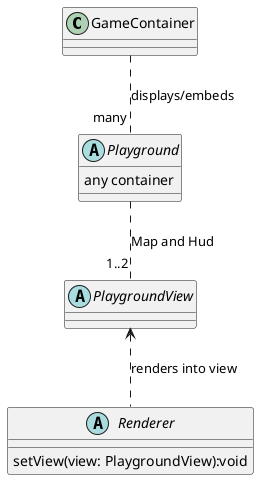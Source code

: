 @startuml


GameContainer .. "many" Playground : displays/embeds
Playground .. "1..2" PlaygroundView : Map and Hud

abstract class Playground {
  {field} any container
}

abstract class PlaygroundView {  }


abstract class Renderer {
  {method} setView(view: PlaygroundView):void
}


PlaygroundView <.. Renderer : renders into view

@enduml